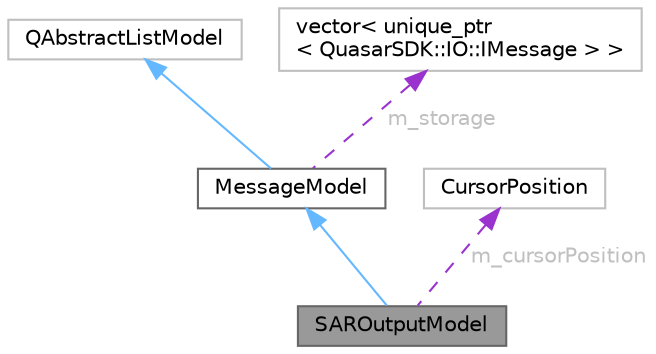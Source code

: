 digraph "SAROutputModel"
{
 // INTERACTIVE_SVG=YES
 // LATEX_PDF_SIZE
  bgcolor="transparent";
  edge [fontname=Helvetica,fontsize=10,labelfontname=Helvetica,labelfontsize=10];
  node [fontname=Helvetica,fontsize=10,shape=box,height=0.2,width=0.4];
  Node1 [id="Node000001",label="SAROutputModel",height=0.2,width=0.4,color="gray40", fillcolor="grey60", style="filled", fontcolor="black",tooltip="Класс-модель, обрабатывающий и хранящий сообщения от РЛС (VT100)."];
  Node2 -> Node1 [id="edge1_Node000001_Node000002",dir="back",color="steelblue1",style="solid",tooltip=" "];
  Node2 [id="Node000002",label="MessageModel",height=0.2,width=0.4,color="gray40", fillcolor="white", style="filled",URL="$de/de9/class_quasar_s_d_k_1_1_i_o_1_1_message_model.html",tooltip="Базовый класс для модели сообщений."];
  Node3 -> Node2 [id="edge2_Node000002_Node000003",dir="back",color="steelblue1",style="solid",tooltip=" "];
  Node3 [id="Node000003",label="QAbstractListModel",height=0.2,width=0.4,color="grey75", fillcolor="white", style="filled",tooltip=" "];
  Node4 -> Node2 [id="edge3_Node000002_Node000004",dir="back",color="darkorchid3",style="dashed",tooltip=" ",label=" m_storage",fontcolor="grey" ];
  Node4 [id="Node000004",label="vector\< unique_ptr\l\< QuasarSDK::IO::IMessage \> \>",height=0.2,width=0.4,color="grey75", fillcolor="white", style="filled",tooltip=" "];
  Node5 -> Node1 [id="edge4_Node000001_Node000005",dir="back",color="darkorchid3",style="dashed",tooltip=" ",label=" m_cursorPosition",fontcolor="grey" ];
  Node5 [id="Node000005",label="CursorPosition",height=0.2,width=0.4,color="grey75", fillcolor="white", style="filled",URL="$df/d9e/class_quasar_s_d_k_1_1_i_o_1_1_s_a_r_output_model.html#d6/dab/struct_quasar_s_d_k_1_1_i_o_1_1_s_a_r_output_model_1_1_cursor_position",tooltip=" "];
}
